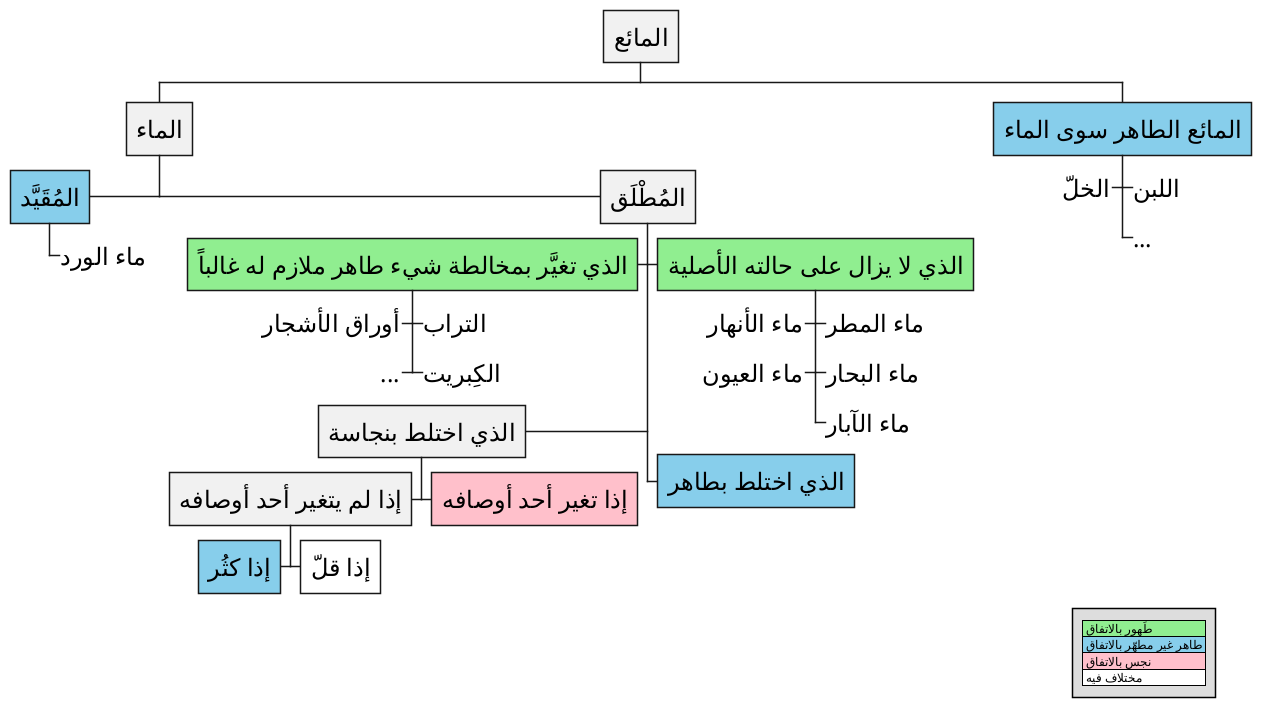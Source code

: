 @startwbs

skinparam DefaultFontName Helvetica
skinparam DefaultFontSize 24
skinparam DefaultTextAlignment right

+ المائع

 + الماء

  + المُطْلَق

   +[#LightGreen] الذي لا يزال على حالته الأصلية

    +_ ماء المطر
    -_ ماء الأنهار
    +_ ماء البحار
    -_ ماء العيون
    +_ ماء الآبار

   -[#LightGreen] الذي تغيَّر بمخالطة شيء طاهر ملازم له غالباً

    +_ التراب
    -_ أوراق الأشجار
    +_ الكِبريت
    -_ ...

   +[#SkyBlue] الذي اختلط بطاهر

   - الذي اختلط بنجاسة

    +[#pink] إذا تغير أحد أوصافه

    - إذا لم يتغير أحد أوصافه

     +[#white] إذا قلّ

     -[#SkyBlue] إذا كثُر

  -[#SkyBlue] المُقَيَّد

   +_ ماء الورد

 +[#SkyBlue] المائع الطاهر سوى الماء

  +_ اللبن
  -_ الخلّ
  +_ ...

legend right
    |<#LightGreen> طَهور بالاتفاق |
    |<#SkyBlue> طاهر غير مطهّر بالاتفاق |
    |<#pink> نجس بالاتفاق |
    |<#white> مختلاف فيه |
endlegend

@endwbs
